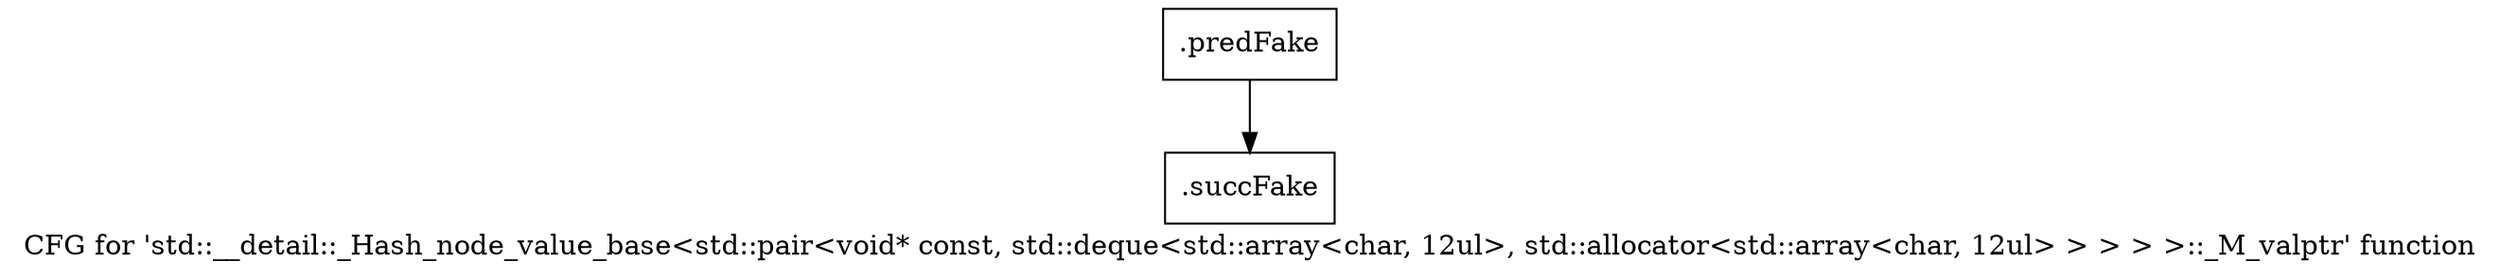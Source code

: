 digraph "CFG for 'std::__detail::_Hash_node_value_base\<std::pair\<void* const, std::deque\<std::array\<char, 12ul\>, std::allocator\<std::array\<char, 12ul\> \> \> \> \>::_M_valptr' function" {
	label="CFG for 'std::__detail::_Hash_node_value_base\<std::pair\<void* const, std::deque\<std::array\<char, 12ul\>, std::allocator\<std::array\<char, 12ul\> \> \> \> \>::_M_valptr' function";

	Node0x46333b0 [shape=record,filename="",linenumber="",label="{.predFake}"];
	Node0x46333b0 -> Node0x47d87a0[ callList="" memoryops="" filename="/media/miguel/NewVolume/Linux/Xilinx/Vitis_HLS/2020.2/tps/lnx64/gcc-6.2.0/lib/gcc/x86_64-pc-linux-gnu/6.2.0/../../../../include/c++/6.2.0/bits/hashtable_policy.h" execusionnum="2"];
	Node0x47d87a0 [shape=record,filename="/media/miguel/NewVolume/Linux/Xilinx/Vitis_HLS/2020.2/tps/lnx64/gcc-6.2.0/lib/gcc/x86_64-pc-linux-gnu/6.2.0/../../../../include/c++/6.2.0/bits/hashtable_policy.h",linenumber="254",label="{.succFake}"];
}
